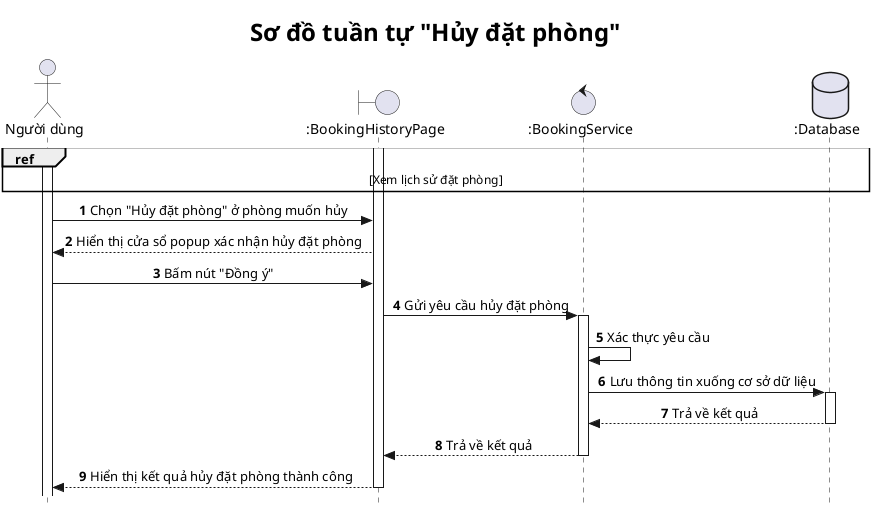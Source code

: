 @startuml

title <size: 24> Sơ đồ tuần tự "Hủy đặt phòng" </size>

skinparam style strictuml
skinparam SequenceMessageAlignment center

autonumber

actor "Người dùng" as U
boundary ":BookingHistoryPage" as BHP  
control ":BookingService" as BS
database ":Database" as DB  

activate U
ref over U, DB
    [Xem lịch sử đặt phòng]
end ref
activate BHP
U -> BHP: Chọn "Hủy đặt phòng" ở phòng muốn hủy
BHP --> U: Hiển thị cửa sổ popup xác nhận hủy đặt phòng
U -> BHP: Bấm nút "Đồng ý"
BHP -> BS: Gửi yêu cầu hủy đặt phòng
activate BS
BS -> BS: Xác thực yêu cầu
BS -> DB: Lưu thông tin xuống cơ sở dữ liệu
activate DB
DB --> BS: Trả về kết quả
deactivate DB
BS --> BHP: Trả về kết quả
deactivate BS
BHP --> U: Hiển thị kết quả hủy đặt phòng thành công
deactivate BHP


@enduml